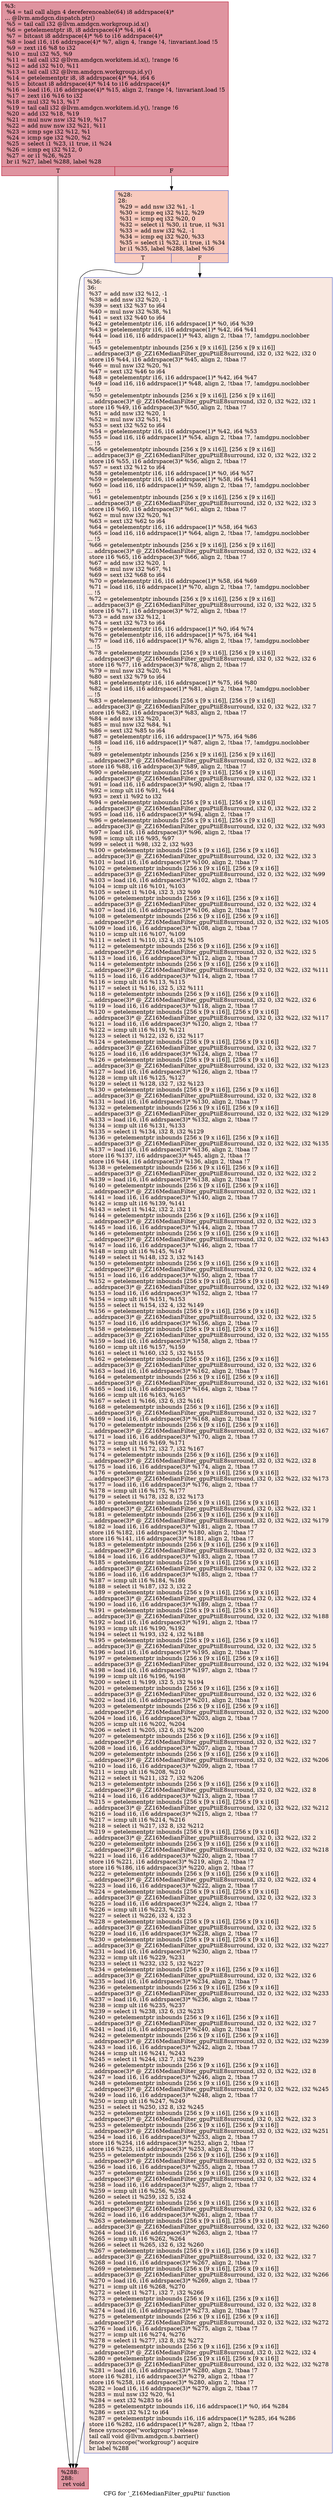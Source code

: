 digraph "CFG for '_Z16MedianFilter_gpuPtii' function" {
	label="CFG for '_Z16MedianFilter_gpuPtii' function";

	Node0x5022ee0 [shape=record,color="#b70d28ff", style=filled, fillcolor="#b70d2870",label="{%3:\l  %4 = tail call align 4 dereferenceable(64) i8 addrspace(4)*\l... @llvm.amdgcn.dispatch.ptr()\l  %5 = tail call i32 @llvm.amdgcn.workgroup.id.x()\l  %6 = getelementptr i8, i8 addrspace(4)* %4, i64 4\l  %7 = bitcast i8 addrspace(4)* %6 to i16 addrspace(4)*\l  %8 = load i16, i16 addrspace(4)* %7, align 4, !range !4, !invariant.load !5\l  %9 = zext i16 %8 to i32\l  %10 = mul i32 %5, %9\l  %11 = tail call i32 @llvm.amdgcn.workitem.id.x(), !range !6\l  %12 = add i32 %10, %11\l  %13 = tail call i32 @llvm.amdgcn.workgroup.id.y()\l  %14 = getelementptr i8, i8 addrspace(4)* %4, i64 6\l  %15 = bitcast i8 addrspace(4)* %14 to i16 addrspace(4)*\l  %16 = load i16, i16 addrspace(4)* %15, align 2, !range !4, !invariant.load !5\l  %17 = zext i16 %16 to i32\l  %18 = mul i32 %13, %17\l  %19 = tail call i32 @llvm.amdgcn.workitem.id.y(), !range !6\l  %20 = add i32 %18, %19\l  %21 = mul nuw nsw i32 %19, %17\l  %22 = add nuw nsw i32 %21, %11\l  %23 = icmp sge i32 %12, %1\l  %24 = icmp sge i32 %20, %2\l  %25 = select i1 %23, i1 true, i1 %24\l  %26 = icmp eq i32 %12, 0\l  %27 = or i1 %26, %25\l  br i1 %27, label %288, label %28\l|{<s0>T|<s1>F}}"];
	Node0x5022ee0:s0 -> Node0x5026c00;
	Node0x5022ee0:s1 -> Node0x5026c90;
	Node0x5026c90 [shape=record,color="#3d50c3ff", style=filled, fillcolor="#ef886b70",label="{%28:\l28:                                               \l  %29 = add nsw i32 %1, -1\l  %30 = icmp eq i32 %12, %29\l  %31 = icmp eq i32 %20, 0\l  %32 = select i1 %30, i1 true, i1 %31\l  %33 = add nsw i32 %2, -1\l  %34 = icmp eq i32 %20, %33\l  %35 = select i1 %32, i1 true, i1 %34\l  br i1 %35, label %288, label %36\l|{<s0>T|<s1>F}}"];
	Node0x5026c90:s0 -> Node0x5026c00;
	Node0x5026c90:s1 -> Node0x5025e00;
	Node0x5025e00 [shape=record,color="#3d50c3ff", style=filled, fillcolor="#f1ccb870",label="{%36:\l36:                                               \l  %37 = add nsw i32 %12, -1\l  %38 = add nsw i32 %20, -1\l  %39 = sext i32 %37 to i64\l  %40 = mul nsw i32 %38, %1\l  %41 = sext i32 %40 to i64\l  %42 = getelementptr i16, i16 addrspace(1)* %0, i64 %39\l  %43 = getelementptr i16, i16 addrspace(1)* %42, i64 %41\l  %44 = load i16, i16 addrspace(1)* %43, align 2, !tbaa !7, !amdgpu.noclobber\l... !5\l  %45 = getelementptr inbounds [256 x [9 x i16]], [256 x [9 x i16]]\l... addrspace(3)* @_ZZ16MedianFilter_gpuPtiiE8surround, i32 0, i32 %22, i32 0\l  store i16 %44, i16 addrspace(3)* %45, align 2, !tbaa !7\l  %46 = mul nsw i32 %20, %1\l  %47 = sext i32 %46 to i64\l  %48 = getelementptr i16, i16 addrspace(1)* %42, i64 %47\l  %49 = load i16, i16 addrspace(1)* %48, align 2, !tbaa !7, !amdgpu.noclobber\l... !5\l  %50 = getelementptr inbounds [256 x [9 x i16]], [256 x [9 x i16]]\l... addrspace(3)* @_ZZ16MedianFilter_gpuPtiiE8surround, i32 0, i32 %22, i32 1\l  store i16 %49, i16 addrspace(3)* %50, align 2, !tbaa !7\l  %51 = add nsw i32 %20, 1\l  %52 = mul nsw i32 %51, %1\l  %53 = sext i32 %52 to i64\l  %54 = getelementptr i16, i16 addrspace(1)* %42, i64 %53\l  %55 = load i16, i16 addrspace(1)* %54, align 2, !tbaa !7, !amdgpu.noclobber\l... !5\l  %56 = getelementptr inbounds [256 x [9 x i16]], [256 x [9 x i16]]\l... addrspace(3)* @_ZZ16MedianFilter_gpuPtiiE8surround, i32 0, i32 %22, i32 2\l  store i16 %55, i16 addrspace(3)* %56, align 2, !tbaa !7\l  %57 = sext i32 %12 to i64\l  %58 = getelementptr i16, i16 addrspace(1)* %0, i64 %57\l  %59 = getelementptr i16, i16 addrspace(1)* %58, i64 %41\l  %60 = load i16, i16 addrspace(1)* %59, align 2, !tbaa !7, !amdgpu.noclobber\l... !5\l  %61 = getelementptr inbounds [256 x [9 x i16]], [256 x [9 x i16]]\l... addrspace(3)* @_ZZ16MedianFilter_gpuPtiiE8surround, i32 0, i32 %22, i32 3\l  store i16 %60, i16 addrspace(3)* %61, align 2, !tbaa !7\l  %62 = mul nsw i32 %20, %1\l  %63 = sext i32 %62 to i64\l  %64 = getelementptr i16, i16 addrspace(1)* %58, i64 %63\l  %65 = load i16, i16 addrspace(1)* %64, align 2, !tbaa !7, !amdgpu.noclobber\l... !5\l  %66 = getelementptr inbounds [256 x [9 x i16]], [256 x [9 x i16]]\l... addrspace(3)* @_ZZ16MedianFilter_gpuPtiiE8surround, i32 0, i32 %22, i32 4\l  store i16 %65, i16 addrspace(3)* %66, align 2, !tbaa !7\l  %67 = add nsw i32 %20, 1\l  %68 = mul nsw i32 %67, %1\l  %69 = sext i32 %68 to i64\l  %70 = getelementptr i16, i16 addrspace(1)* %58, i64 %69\l  %71 = load i16, i16 addrspace(1)* %70, align 2, !tbaa !7, !amdgpu.noclobber\l... !5\l  %72 = getelementptr inbounds [256 x [9 x i16]], [256 x [9 x i16]]\l... addrspace(3)* @_ZZ16MedianFilter_gpuPtiiE8surround, i32 0, i32 %22, i32 5\l  store i16 %71, i16 addrspace(3)* %72, align 2, !tbaa !7\l  %73 = add nsw i32 %12, 1\l  %74 = sext i32 %73 to i64\l  %75 = getelementptr i16, i16 addrspace(1)* %0, i64 %74\l  %76 = getelementptr i16, i16 addrspace(1)* %75, i64 %41\l  %77 = load i16, i16 addrspace(1)* %76, align 2, !tbaa !7, !amdgpu.noclobber\l... !5\l  %78 = getelementptr inbounds [256 x [9 x i16]], [256 x [9 x i16]]\l... addrspace(3)* @_ZZ16MedianFilter_gpuPtiiE8surround, i32 0, i32 %22, i32 6\l  store i16 %77, i16 addrspace(3)* %78, align 2, !tbaa !7\l  %79 = mul nsw i32 %20, %1\l  %80 = sext i32 %79 to i64\l  %81 = getelementptr i16, i16 addrspace(1)* %75, i64 %80\l  %82 = load i16, i16 addrspace(1)* %81, align 2, !tbaa !7, !amdgpu.noclobber\l... !5\l  %83 = getelementptr inbounds [256 x [9 x i16]], [256 x [9 x i16]]\l... addrspace(3)* @_ZZ16MedianFilter_gpuPtiiE8surround, i32 0, i32 %22, i32 7\l  store i16 %82, i16 addrspace(3)* %83, align 2, !tbaa !7\l  %84 = add nsw i32 %20, 1\l  %85 = mul nsw i32 %84, %1\l  %86 = sext i32 %85 to i64\l  %87 = getelementptr i16, i16 addrspace(1)* %75, i64 %86\l  %88 = load i16, i16 addrspace(1)* %87, align 2, !tbaa !7, !amdgpu.noclobber\l... !5\l  %89 = getelementptr inbounds [256 x [9 x i16]], [256 x [9 x i16]]\l... addrspace(3)* @_ZZ16MedianFilter_gpuPtiiE8surround, i32 0, i32 %22, i32 8\l  store i16 %88, i16 addrspace(3)* %89, align 2, !tbaa !7\l  %90 = getelementptr inbounds [256 x [9 x i16]], [256 x [9 x i16]]\l... addrspace(3)* @_ZZ16MedianFilter_gpuPtiiE8surround, i32 0, i32 %22, i32 1\l  %91 = load i16, i16 addrspace(3)* %90, align 2, !tbaa !7\l  %92 = icmp ult i16 %91, %44\l  %93 = zext i1 %92 to i32\l  %94 = getelementptr inbounds [256 x [9 x i16]], [256 x [9 x i16]]\l... addrspace(3)* @_ZZ16MedianFilter_gpuPtiiE8surround, i32 0, i32 %22, i32 2\l  %95 = load i16, i16 addrspace(3)* %94, align 2, !tbaa !7\l  %96 = getelementptr inbounds [256 x [9 x i16]], [256 x [9 x i16]]\l... addrspace(3)* @_ZZ16MedianFilter_gpuPtiiE8surround, i32 0, i32 %22, i32 %93\l  %97 = load i16, i16 addrspace(3)* %96, align 2, !tbaa !7\l  %98 = icmp ult i16 %95, %97\l  %99 = select i1 %98, i32 2, i32 %93\l  %100 = getelementptr inbounds [256 x [9 x i16]], [256 x [9 x i16]]\l... addrspace(3)* @_ZZ16MedianFilter_gpuPtiiE8surround, i32 0, i32 %22, i32 3\l  %101 = load i16, i16 addrspace(3)* %100, align 2, !tbaa !7\l  %102 = getelementptr inbounds [256 x [9 x i16]], [256 x [9 x i16]]\l... addrspace(3)* @_ZZ16MedianFilter_gpuPtiiE8surround, i32 0, i32 %22, i32 %99\l  %103 = load i16, i16 addrspace(3)* %102, align 2, !tbaa !7\l  %104 = icmp ult i16 %101, %103\l  %105 = select i1 %104, i32 3, i32 %99\l  %106 = getelementptr inbounds [256 x [9 x i16]], [256 x [9 x i16]]\l... addrspace(3)* @_ZZ16MedianFilter_gpuPtiiE8surround, i32 0, i32 %22, i32 4\l  %107 = load i16, i16 addrspace(3)* %106, align 2, !tbaa !7\l  %108 = getelementptr inbounds [256 x [9 x i16]], [256 x [9 x i16]]\l... addrspace(3)* @_ZZ16MedianFilter_gpuPtiiE8surround, i32 0, i32 %22, i32 %105\l  %109 = load i16, i16 addrspace(3)* %108, align 2, !tbaa !7\l  %110 = icmp ult i16 %107, %109\l  %111 = select i1 %110, i32 4, i32 %105\l  %112 = getelementptr inbounds [256 x [9 x i16]], [256 x [9 x i16]]\l... addrspace(3)* @_ZZ16MedianFilter_gpuPtiiE8surround, i32 0, i32 %22, i32 5\l  %113 = load i16, i16 addrspace(3)* %112, align 2, !tbaa !7\l  %114 = getelementptr inbounds [256 x [9 x i16]], [256 x [9 x i16]]\l... addrspace(3)* @_ZZ16MedianFilter_gpuPtiiE8surround, i32 0, i32 %22, i32 %111\l  %115 = load i16, i16 addrspace(3)* %114, align 2, !tbaa !7\l  %116 = icmp ult i16 %113, %115\l  %117 = select i1 %116, i32 5, i32 %111\l  %118 = getelementptr inbounds [256 x [9 x i16]], [256 x [9 x i16]]\l... addrspace(3)* @_ZZ16MedianFilter_gpuPtiiE8surround, i32 0, i32 %22, i32 6\l  %119 = load i16, i16 addrspace(3)* %118, align 2, !tbaa !7\l  %120 = getelementptr inbounds [256 x [9 x i16]], [256 x [9 x i16]]\l... addrspace(3)* @_ZZ16MedianFilter_gpuPtiiE8surround, i32 0, i32 %22, i32 %117\l  %121 = load i16, i16 addrspace(3)* %120, align 2, !tbaa !7\l  %122 = icmp ult i16 %119, %121\l  %123 = select i1 %122, i32 6, i32 %117\l  %124 = getelementptr inbounds [256 x [9 x i16]], [256 x [9 x i16]]\l... addrspace(3)* @_ZZ16MedianFilter_gpuPtiiE8surround, i32 0, i32 %22, i32 7\l  %125 = load i16, i16 addrspace(3)* %124, align 2, !tbaa !7\l  %126 = getelementptr inbounds [256 x [9 x i16]], [256 x [9 x i16]]\l... addrspace(3)* @_ZZ16MedianFilter_gpuPtiiE8surround, i32 0, i32 %22, i32 %123\l  %127 = load i16, i16 addrspace(3)* %126, align 2, !tbaa !7\l  %128 = icmp ult i16 %125, %127\l  %129 = select i1 %128, i32 7, i32 %123\l  %130 = getelementptr inbounds [256 x [9 x i16]], [256 x [9 x i16]]\l... addrspace(3)* @_ZZ16MedianFilter_gpuPtiiE8surround, i32 0, i32 %22, i32 8\l  %131 = load i16, i16 addrspace(3)* %130, align 2, !tbaa !7\l  %132 = getelementptr inbounds [256 x [9 x i16]], [256 x [9 x i16]]\l... addrspace(3)* @_ZZ16MedianFilter_gpuPtiiE8surround, i32 0, i32 %22, i32 %129\l  %133 = load i16, i16 addrspace(3)* %132, align 2, !tbaa !7\l  %134 = icmp ult i16 %131, %133\l  %135 = select i1 %134, i32 8, i32 %129\l  %136 = getelementptr inbounds [256 x [9 x i16]], [256 x [9 x i16]]\l... addrspace(3)* @_ZZ16MedianFilter_gpuPtiiE8surround, i32 0, i32 %22, i32 %135\l  %137 = load i16, i16 addrspace(3)* %136, align 2, !tbaa !7\l  store i16 %137, i16 addrspace(3)* %45, align 2, !tbaa !7\l  store i16 %44, i16 addrspace(3)* %136, align 2, !tbaa !7\l  %138 = getelementptr inbounds [256 x [9 x i16]], [256 x [9 x i16]]\l... addrspace(3)* @_ZZ16MedianFilter_gpuPtiiE8surround, i32 0, i32 %22, i32 2\l  %139 = load i16, i16 addrspace(3)* %138, align 2, !tbaa !7\l  %140 = getelementptr inbounds [256 x [9 x i16]], [256 x [9 x i16]]\l... addrspace(3)* @_ZZ16MedianFilter_gpuPtiiE8surround, i32 0, i32 %22, i32 1\l  %141 = load i16, i16 addrspace(3)* %140, align 2, !tbaa !7\l  %142 = icmp ult i16 %139, %141\l  %143 = select i1 %142, i32 2, i32 1\l  %144 = getelementptr inbounds [256 x [9 x i16]], [256 x [9 x i16]]\l... addrspace(3)* @_ZZ16MedianFilter_gpuPtiiE8surround, i32 0, i32 %22, i32 3\l  %145 = load i16, i16 addrspace(3)* %144, align 2, !tbaa !7\l  %146 = getelementptr inbounds [256 x [9 x i16]], [256 x [9 x i16]]\l... addrspace(3)* @_ZZ16MedianFilter_gpuPtiiE8surround, i32 0, i32 %22, i32 %143\l  %147 = load i16, i16 addrspace(3)* %146, align 2, !tbaa !7\l  %148 = icmp ult i16 %145, %147\l  %149 = select i1 %148, i32 3, i32 %143\l  %150 = getelementptr inbounds [256 x [9 x i16]], [256 x [9 x i16]]\l... addrspace(3)* @_ZZ16MedianFilter_gpuPtiiE8surround, i32 0, i32 %22, i32 4\l  %151 = load i16, i16 addrspace(3)* %150, align 2, !tbaa !7\l  %152 = getelementptr inbounds [256 x [9 x i16]], [256 x [9 x i16]]\l... addrspace(3)* @_ZZ16MedianFilter_gpuPtiiE8surround, i32 0, i32 %22, i32 %149\l  %153 = load i16, i16 addrspace(3)* %152, align 2, !tbaa !7\l  %154 = icmp ult i16 %151, %153\l  %155 = select i1 %154, i32 4, i32 %149\l  %156 = getelementptr inbounds [256 x [9 x i16]], [256 x [9 x i16]]\l... addrspace(3)* @_ZZ16MedianFilter_gpuPtiiE8surround, i32 0, i32 %22, i32 5\l  %157 = load i16, i16 addrspace(3)* %156, align 2, !tbaa !7\l  %158 = getelementptr inbounds [256 x [9 x i16]], [256 x [9 x i16]]\l... addrspace(3)* @_ZZ16MedianFilter_gpuPtiiE8surround, i32 0, i32 %22, i32 %155\l  %159 = load i16, i16 addrspace(3)* %158, align 2, !tbaa !7\l  %160 = icmp ult i16 %157, %159\l  %161 = select i1 %160, i32 5, i32 %155\l  %162 = getelementptr inbounds [256 x [9 x i16]], [256 x [9 x i16]]\l... addrspace(3)* @_ZZ16MedianFilter_gpuPtiiE8surround, i32 0, i32 %22, i32 6\l  %163 = load i16, i16 addrspace(3)* %162, align 2, !tbaa !7\l  %164 = getelementptr inbounds [256 x [9 x i16]], [256 x [9 x i16]]\l... addrspace(3)* @_ZZ16MedianFilter_gpuPtiiE8surround, i32 0, i32 %22, i32 %161\l  %165 = load i16, i16 addrspace(3)* %164, align 2, !tbaa !7\l  %166 = icmp ult i16 %163, %165\l  %167 = select i1 %166, i32 6, i32 %161\l  %168 = getelementptr inbounds [256 x [9 x i16]], [256 x [9 x i16]]\l... addrspace(3)* @_ZZ16MedianFilter_gpuPtiiE8surround, i32 0, i32 %22, i32 7\l  %169 = load i16, i16 addrspace(3)* %168, align 2, !tbaa !7\l  %170 = getelementptr inbounds [256 x [9 x i16]], [256 x [9 x i16]]\l... addrspace(3)* @_ZZ16MedianFilter_gpuPtiiE8surround, i32 0, i32 %22, i32 %167\l  %171 = load i16, i16 addrspace(3)* %170, align 2, !tbaa !7\l  %172 = icmp ult i16 %169, %171\l  %173 = select i1 %172, i32 7, i32 %167\l  %174 = getelementptr inbounds [256 x [9 x i16]], [256 x [9 x i16]]\l... addrspace(3)* @_ZZ16MedianFilter_gpuPtiiE8surround, i32 0, i32 %22, i32 8\l  %175 = load i16, i16 addrspace(3)* %174, align 2, !tbaa !7\l  %176 = getelementptr inbounds [256 x [9 x i16]], [256 x [9 x i16]]\l... addrspace(3)* @_ZZ16MedianFilter_gpuPtiiE8surround, i32 0, i32 %22, i32 %173\l  %177 = load i16, i16 addrspace(3)* %176, align 2, !tbaa !7\l  %178 = icmp ult i16 %175, %177\l  %179 = select i1 %178, i32 8, i32 %173\l  %180 = getelementptr inbounds [256 x [9 x i16]], [256 x [9 x i16]]\l... addrspace(3)* @_ZZ16MedianFilter_gpuPtiiE8surround, i32 0, i32 %22, i32 1\l  %181 = getelementptr inbounds [256 x [9 x i16]], [256 x [9 x i16]]\l... addrspace(3)* @_ZZ16MedianFilter_gpuPtiiE8surround, i32 0, i32 %22, i32 %179\l  %182 = load i16, i16 addrspace(3)* %181, align 2, !tbaa !7\l  store i16 %182, i16 addrspace(3)* %180, align 2, !tbaa !7\l  store i16 %141, i16 addrspace(3)* %181, align 2, !tbaa !7\l  %183 = getelementptr inbounds [256 x [9 x i16]], [256 x [9 x i16]]\l... addrspace(3)* @_ZZ16MedianFilter_gpuPtiiE8surround, i32 0, i32 %22, i32 3\l  %184 = load i16, i16 addrspace(3)* %183, align 2, !tbaa !7\l  %185 = getelementptr inbounds [256 x [9 x i16]], [256 x [9 x i16]]\l... addrspace(3)* @_ZZ16MedianFilter_gpuPtiiE8surround, i32 0, i32 %22, i32 2\l  %186 = load i16, i16 addrspace(3)* %185, align 2, !tbaa !7\l  %187 = icmp ult i16 %184, %186\l  %188 = select i1 %187, i32 3, i32 2\l  %189 = getelementptr inbounds [256 x [9 x i16]], [256 x [9 x i16]]\l... addrspace(3)* @_ZZ16MedianFilter_gpuPtiiE8surround, i32 0, i32 %22, i32 4\l  %190 = load i16, i16 addrspace(3)* %189, align 2, !tbaa !7\l  %191 = getelementptr inbounds [256 x [9 x i16]], [256 x [9 x i16]]\l... addrspace(3)* @_ZZ16MedianFilter_gpuPtiiE8surround, i32 0, i32 %22, i32 %188\l  %192 = load i16, i16 addrspace(3)* %191, align 2, !tbaa !7\l  %193 = icmp ult i16 %190, %192\l  %194 = select i1 %193, i32 4, i32 %188\l  %195 = getelementptr inbounds [256 x [9 x i16]], [256 x [9 x i16]]\l... addrspace(3)* @_ZZ16MedianFilter_gpuPtiiE8surround, i32 0, i32 %22, i32 5\l  %196 = load i16, i16 addrspace(3)* %195, align 2, !tbaa !7\l  %197 = getelementptr inbounds [256 x [9 x i16]], [256 x [9 x i16]]\l... addrspace(3)* @_ZZ16MedianFilter_gpuPtiiE8surround, i32 0, i32 %22, i32 %194\l  %198 = load i16, i16 addrspace(3)* %197, align 2, !tbaa !7\l  %199 = icmp ult i16 %196, %198\l  %200 = select i1 %199, i32 5, i32 %194\l  %201 = getelementptr inbounds [256 x [9 x i16]], [256 x [9 x i16]]\l... addrspace(3)* @_ZZ16MedianFilter_gpuPtiiE8surround, i32 0, i32 %22, i32 6\l  %202 = load i16, i16 addrspace(3)* %201, align 2, !tbaa !7\l  %203 = getelementptr inbounds [256 x [9 x i16]], [256 x [9 x i16]]\l... addrspace(3)* @_ZZ16MedianFilter_gpuPtiiE8surround, i32 0, i32 %22, i32 %200\l  %204 = load i16, i16 addrspace(3)* %203, align 2, !tbaa !7\l  %205 = icmp ult i16 %202, %204\l  %206 = select i1 %205, i32 6, i32 %200\l  %207 = getelementptr inbounds [256 x [9 x i16]], [256 x [9 x i16]]\l... addrspace(3)* @_ZZ16MedianFilter_gpuPtiiE8surround, i32 0, i32 %22, i32 7\l  %208 = load i16, i16 addrspace(3)* %207, align 2, !tbaa !7\l  %209 = getelementptr inbounds [256 x [9 x i16]], [256 x [9 x i16]]\l... addrspace(3)* @_ZZ16MedianFilter_gpuPtiiE8surround, i32 0, i32 %22, i32 %206\l  %210 = load i16, i16 addrspace(3)* %209, align 2, !tbaa !7\l  %211 = icmp ult i16 %208, %210\l  %212 = select i1 %211, i32 7, i32 %206\l  %213 = getelementptr inbounds [256 x [9 x i16]], [256 x [9 x i16]]\l... addrspace(3)* @_ZZ16MedianFilter_gpuPtiiE8surround, i32 0, i32 %22, i32 8\l  %214 = load i16, i16 addrspace(3)* %213, align 2, !tbaa !7\l  %215 = getelementptr inbounds [256 x [9 x i16]], [256 x [9 x i16]]\l... addrspace(3)* @_ZZ16MedianFilter_gpuPtiiE8surround, i32 0, i32 %22, i32 %212\l  %216 = load i16, i16 addrspace(3)* %215, align 2, !tbaa !7\l  %217 = icmp ult i16 %214, %216\l  %218 = select i1 %217, i32 8, i32 %212\l  %219 = getelementptr inbounds [256 x [9 x i16]], [256 x [9 x i16]]\l... addrspace(3)* @_ZZ16MedianFilter_gpuPtiiE8surround, i32 0, i32 %22, i32 2\l  %220 = getelementptr inbounds [256 x [9 x i16]], [256 x [9 x i16]]\l... addrspace(3)* @_ZZ16MedianFilter_gpuPtiiE8surround, i32 0, i32 %22, i32 %218\l  %221 = load i16, i16 addrspace(3)* %220, align 2, !tbaa !7\l  store i16 %221, i16 addrspace(3)* %219, align 2, !tbaa !7\l  store i16 %186, i16 addrspace(3)* %220, align 2, !tbaa !7\l  %222 = getelementptr inbounds [256 x [9 x i16]], [256 x [9 x i16]]\l... addrspace(3)* @_ZZ16MedianFilter_gpuPtiiE8surround, i32 0, i32 %22, i32 4\l  %223 = load i16, i16 addrspace(3)* %222, align 2, !tbaa !7\l  %224 = getelementptr inbounds [256 x [9 x i16]], [256 x [9 x i16]]\l... addrspace(3)* @_ZZ16MedianFilter_gpuPtiiE8surround, i32 0, i32 %22, i32 3\l  %225 = load i16, i16 addrspace(3)* %224, align 2, !tbaa !7\l  %226 = icmp ult i16 %223, %225\l  %227 = select i1 %226, i32 4, i32 3\l  %228 = getelementptr inbounds [256 x [9 x i16]], [256 x [9 x i16]]\l... addrspace(3)* @_ZZ16MedianFilter_gpuPtiiE8surround, i32 0, i32 %22, i32 5\l  %229 = load i16, i16 addrspace(3)* %228, align 2, !tbaa !7\l  %230 = getelementptr inbounds [256 x [9 x i16]], [256 x [9 x i16]]\l... addrspace(3)* @_ZZ16MedianFilter_gpuPtiiE8surround, i32 0, i32 %22, i32 %227\l  %231 = load i16, i16 addrspace(3)* %230, align 2, !tbaa !7\l  %232 = icmp ult i16 %229, %231\l  %233 = select i1 %232, i32 5, i32 %227\l  %234 = getelementptr inbounds [256 x [9 x i16]], [256 x [9 x i16]]\l... addrspace(3)* @_ZZ16MedianFilter_gpuPtiiE8surround, i32 0, i32 %22, i32 6\l  %235 = load i16, i16 addrspace(3)* %234, align 2, !tbaa !7\l  %236 = getelementptr inbounds [256 x [9 x i16]], [256 x [9 x i16]]\l... addrspace(3)* @_ZZ16MedianFilter_gpuPtiiE8surround, i32 0, i32 %22, i32 %233\l  %237 = load i16, i16 addrspace(3)* %236, align 2, !tbaa !7\l  %238 = icmp ult i16 %235, %237\l  %239 = select i1 %238, i32 6, i32 %233\l  %240 = getelementptr inbounds [256 x [9 x i16]], [256 x [9 x i16]]\l... addrspace(3)* @_ZZ16MedianFilter_gpuPtiiE8surround, i32 0, i32 %22, i32 7\l  %241 = load i16, i16 addrspace(3)* %240, align 2, !tbaa !7\l  %242 = getelementptr inbounds [256 x [9 x i16]], [256 x [9 x i16]]\l... addrspace(3)* @_ZZ16MedianFilter_gpuPtiiE8surround, i32 0, i32 %22, i32 %239\l  %243 = load i16, i16 addrspace(3)* %242, align 2, !tbaa !7\l  %244 = icmp ult i16 %241, %243\l  %245 = select i1 %244, i32 7, i32 %239\l  %246 = getelementptr inbounds [256 x [9 x i16]], [256 x [9 x i16]]\l... addrspace(3)* @_ZZ16MedianFilter_gpuPtiiE8surround, i32 0, i32 %22, i32 8\l  %247 = load i16, i16 addrspace(3)* %246, align 2, !tbaa !7\l  %248 = getelementptr inbounds [256 x [9 x i16]], [256 x [9 x i16]]\l... addrspace(3)* @_ZZ16MedianFilter_gpuPtiiE8surround, i32 0, i32 %22, i32 %245\l  %249 = load i16, i16 addrspace(3)* %248, align 2, !tbaa !7\l  %250 = icmp ult i16 %247, %249\l  %251 = select i1 %250, i32 8, i32 %245\l  %252 = getelementptr inbounds [256 x [9 x i16]], [256 x [9 x i16]]\l... addrspace(3)* @_ZZ16MedianFilter_gpuPtiiE8surround, i32 0, i32 %22, i32 3\l  %253 = getelementptr inbounds [256 x [9 x i16]], [256 x [9 x i16]]\l... addrspace(3)* @_ZZ16MedianFilter_gpuPtiiE8surround, i32 0, i32 %22, i32 %251\l  %254 = load i16, i16 addrspace(3)* %253, align 2, !tbaa !7\l  store i16 %254, i16 addrspace(3)* %252, align 2, !tbaa !7\l  store i16 %225, i16 addrspace(3)* %253, align 2, !tbaa !7\l  %255 = getelementptr inbounds [256 x [9 x i16]], [256 x [9 x i16]]\l... addrspace(3)* @_ZZ16MedianFilter_gpuPtiiE8surround, i32 0, i32 %22, i32 5\l  %256 = load i16, i16 addrspace(3)* %255, align 2, !tbaa !7\l  %257 = getelementptr inbounds [256 x [9 x i16]], [256 x [9 x i16]]\l... addrspace(3)* @_ZZ16MedianFilter_gpuPtiiE8surround, i32 0, i32 %22, i32 4\l  %258 = load i16, i16 addrspace(3)* %257, align 2, !tbaa !7\l  %259 = icmp ult i16 %256, %258\l  %260 = select i1 %259, i32 5, i32 4\l  %261 = getelementptr inbounds [256 x [9 x i16]], [256 x [9 x i16]]\l... addrspace(3)* @_ZZ16MedianFilter_gpuPtiiE8surround, i32 0, i32 %22, i32 6\l  %262 = load i16, i16 addrspace(3)* %261, align 2, !tbaa !7\l  %263 = getelementptr inbounds [256 x [9 x i16]], [256 x [9 x i16]]\l... addrspace(3)* @_ZZ16MedianFilter_gpuPtiiE8surround, i32 0, i32 %22, i32 %260\l  %264 = load i16, i16 addrspace(3)* %263, align 2, !tbaa !7\l  %265 = icmp ult i16 %262, %264\l  %266 = select i1 %265, i32 6, i32 %260\l  %267 = getelementptr inbounds [256 x [9 x i16]], [256 x [9 x i16]]\l... addrspace(3)* @_ZZ16MedianFilter_gpuPtiiE8surround, i32 0, i32 %22, i32 7\l  %268 = load i16, i16 addrspace(3)* %267, align 2, !tbaa !7\l  %269 = getelementptr inbounds [256 x [9 x i16]], [256 x [9 x i16]]\l... addrspace(3)* @_ZZ16MedianFilter_gpuPtiiE8surround, i32 0, i32 %22, i32 %266\l  %270 = load i16, i16 addrspace(3)* %269, align 2, !tbaa !7\l  %271 = icmp ult i16 %268, %270\l  %272 = select i1 %271, i32 7, i32 %266\l  %273 = getelementptr inbounds [256 x [9 x i16]], [256 x [9 x i16]]\l... addrspace(3)* @_ZZ16MedianFilter_gpuPtiiE8surround, i32 0, i32 %22, i32 8\l  %274 = load i16, i16 addrspace(3)* %273, align 2, !tbaa !7\l  %275 = getelementptr inbounds [256 x [9 x i16]], [256 x [9 x i16]]\l... addrspace(3)* @_ZZ16MedianFilter_gpuPtiiE8surround, i32 0, i32 %22, i32 %272\l  %276 = load i16, i16 addrspace(3)* %275, align 2, !tbaa !7\l  %277 = icmp ult i16 %274, %276\l  %278 = select i1 %277, i32 8, i32 %272\l  %279 = getelementptr inbounds [256 x [9 x i16]], [256 x [9 x i16]]\l... addrspace(3)* @_ZZ16MedianFilter_gpuPtiiE8surround, i32 0, i32 %22, i32 4\l  %280 = getelementptr inbounds [256 x [9 x i16]], [256 x [9 x i16]]\l... addrspace(3)* @_ZZ16MedianFilter_gpuPtiiE8surround, i32 0, i32 %22, i32 %278\l  %281 = load i16, i16 addrspace(3)* %280, align 2, !tbaa !7\l  store i16 %281, i16 addrspace(3)* %279, align 2, !tbaa !7\l  store i16 %258, i16 addrspace(3)* %280, align 2, !tbaa !7\l  %282 = load i16, i16 addrspace(3)* %279, align 2, !tbaa !7\l  %283 = mul nsw i32 %20, %1\l  %284 = sext i32 %283 to i64\l  %285 = getelementptr inbounds i16, i16 addrspace(1)* %0, i64 %284\l  %286 = sext i32 %12 to i64\l  %287 = getelementptr inbounds i16, i16 addrspace(1)* %285, i64 %286\l  store i16 %282, i16 addrspace(1)* %287, align 2, !tbaa !7\l  fence syncscope(\"workgroup\") release\l  tail call void @llvm.amdgcn.s.barrier()\l  fence syncscope(\"workgroup\") acquire\l  br label %288\l}"];
	Node0x5025e00 -> Node0x5026c00;
	Node0x5026c00 [shape=record,color="#b70d28ff", style=filled, fillcolor="#b70d2870",label="{%288:\l288:                                              \l  ret void\l}"];
}
